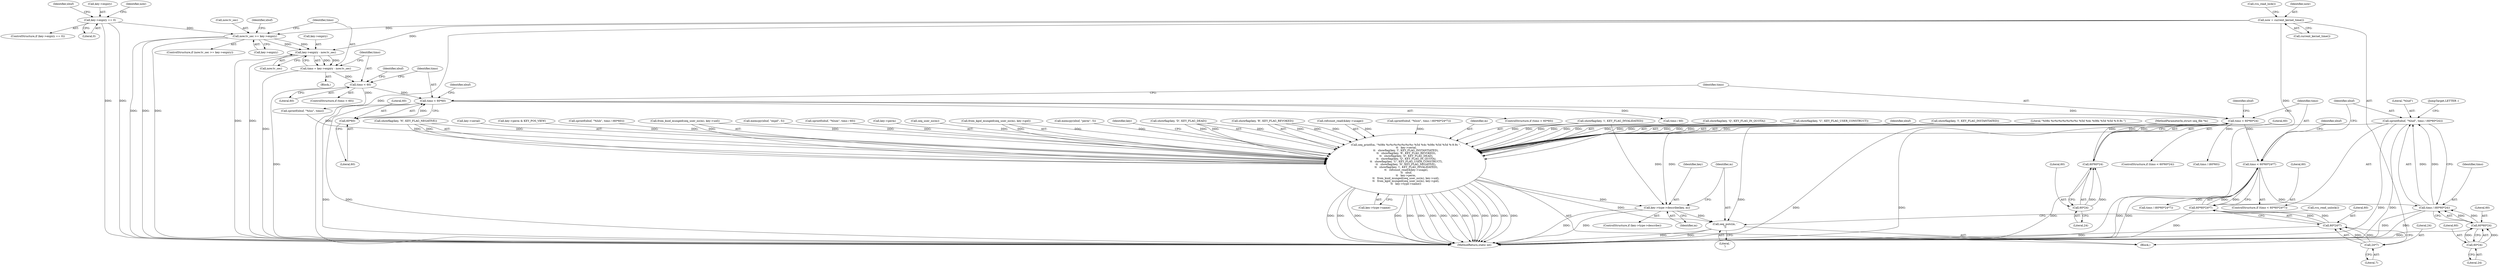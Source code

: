 digraph "0_linux_363b02dab09b3226f3bd1420dad9c72b79a42a76_12@API" {
"1000250" [label="(Call,sprintf(xbuf, \"%lud\", timo / (60*60*24)))"];
"1000253" [label="(Call,timo / (60*60*24))"];
"1000241" [label="(Call,timo < 60*60*24*7)"];
"1000224" [label="(Call,timo < 60*60*24)"];
"1000211" [label="(Call,timo < 60*60)"];
"1000202" [label="(Call,timo < 60)"];
"1000192" [label="(Call,timo = key->expiry - now.tv_sec)"];
"1000194" [label="(Call,key->expiry - now.tv_sec)"];
"1000178" [label="(Call,now.tv_sec >= key->expiry)"];
"1000161" [label="(Call,now = current_kernel_time())"];
"1000166" [label="(Call,key->expiry == 0)"];
"1000213" [label="(Call,60*60)"];
"1000226" [label="(Call,60*60*24)"];
"1000228" [label="(Call,60*24)"];
"1000243" [label="(Call,60*60*24*7)"];
"1000245" [label="(Call,60*24*7)"];
"1000247" [label="(Call,24*7)"];
"1000255" [label="(Call,60*60*24)"];
"1000257" [label="(Call,60*24)"];
"1000274" [label="(Call,seq_printf(m, \"%08x %c%c%c%c%c%c%c %5d %4s %08x %5d %5d %-9.9s \",\n \t\t   key->serial,\n\t\t   showflag(key, 'I', KEY_FLAG_INSTANTIATED),\n \t\t   showflag(key, 'R', KEY_FLAG_REVOKED),\n \t\t   showflag(key, 'D', KEY_FLAG_DEAD),\n \t\t   showflag(key, 'Q', KEY_FLAG_IN_QUOTA),\n \t\t   showflag(key, 'U', KEY_FLAG_USER_CONSTRUCT),\n\t\t   showflag(key, 'N', KEY_FLAG_NEGATIVE),\n \t\t   showflag(key, 'i', KEY_FLAG_INVALIDATED),\n \t\t   refcount_read(&key->usage),\n \t\t   xbuf,\n\t\t   key->perm,\n\t\t   from_kuid_munged(seq_user_ns(m), key->uid),\n\t\t   from_kgid_munged(seq_user_ns(m), key->gid),\n\t\t   key->type->name))"];
"1000340" [label="(Call,key->type->describe(key, m))"];
"1000343" [label="(Call,seq_putc(m, '\n'))"];
"1000203" [label="(Identifier,timo)"];
"1000246" [label="(Literal,60)"];
"1000248" [label="(Literal,24)"];
"1000232" [label="(Identifier,xbuf)"];
"1000292" [label="(Call,showflag(key, 'Q', KEY_FLAG_IN_QUOTA))"];
"1000296" [label="(Call,showflag(key, 'U', KEY_FLAG_USER_CONSTRUCT))"];
"1000257" [label="(Call,60*24)"];
"1000313" [label="(Identifier,xbuf)"];
"1000334" [label="(ControlStructure,if (key->type->describe))"];
"1000252" [label="(Literal,\"%lud\")"];
"1000262" [label="(Identifier,xbuf)"];
"1000204" [label="(Literal,60)"];
"1000192" [label="(Call,timo = key->expiry - now.tv_sec)"];
"1000213" [label="(Call,60*60)"];
"1000194" [label="(Call,key->expiry - now.tv_sec)"];
"1000243" [label="(Call,60*60*24*7)"];
"1000215" [label="(Literal,60)"];
"1000280" [label="(Call,showflag(key, 'I', KEY_FLAG_INSTANTIATED))"];
"1000340" [label="(Call,key->type->describe(key, m))"];
"1000245" [label="(Call,60*24*7)"];
"1000163" [label="(Call,current_kernel_time())"];
"1000170" [label="(Literal,0)"];
"1000224" [label="(Call,timo < 60*60*24)"];
"1000195" [label="(Call,key->expiry)"];
"1000349" [label="(MethodReturn,static int)"];
"1000276" [label="(Literal,\"%08x %c%c%c%c%c%c%c %5d %4s %08x %5d %5d %-9.9s \")"];
"1000284" [label="(Call,showflag(key, 'R', KEY_FLAG_REVOKED))"];
"1000167" [label="(Call,key->expiry)"];
"1000342" [label="(Identifier,m)"];
"1000344" [label="(Identifier,m)"];
"1000223" [label="(ControlStructure,if (timo < 60*60*24))"];
"1000255" [label="(Call,60*60*24)"];
"1000206" [label="(Identifier,xbuf)"];
"1000300" [label="(Call,showflag(key, 'N', KEY_FLAG_NEGATIVE))"];
"1000180" [label="(Identifier,now)"];
"1000225" [label="(Identifier,timo)"];
"1000277" [label="(Call,key->serial)"];
"1000244" [label="(Literal,60)"];
"1000251" [label="(Identifier,xbuf)"];
"1000166" [label="(Call,key->expiry == 0)"];
"1000179" [label="(Call,now.tv_sec)"];
"1000273" [label="(JumpTarget,LETTER :)"];
"1000230" [label="(Literal,24)"];
"1000346" [label="(Call,rcu_read_unlock())"];
"1000124" [label="(Call,key->perm & KEY_POS_VIEW)"];
"1000177" [label="(ControlStructure,if (now.tv_sec >= key->expiry))"];
"1000217" [label="(Identifier,xbuf)"];
"1000249" [label="(Literal,7)"];
"1000226" [label="(Call,60*60*24)"];
"1000341" [label="(Identifier,key)"];
"1000173" [label="(Identifier,xbuf)"];
"1000191" [label="(Block,)"];
"1000210" [label="(ControlStructure,if (timo < 60*60))"];
"1000219" [label="(Call,timo / 60)"];
"1000202" [label="(Call,timo < 60)"];
"1000250" [label="(Call,sprintf(xbuf, \"%lud\", timo / (60*60*24)))"];
"1000229" [label="(Literal,60)"];
"1000198" [label="(Call,now.tv_sec)"];
"1000256" [label="(Literal,60)"];
"1000231" [label="(Call,sprintf(xbuf, \"%luh\", timo / (60*60)))"];
"1000165" [label="(ControlStructure,if (key->expiry == 0))"];
"1000254" [label="(Identifier,timo)"];
"1000234" [label="(Call,timo / (60*60))"];
"1000345" [label="(Literal,'\n')"];
"1000104" [label="(MethodParameterIn,struct seq_file *m)"];
"1000182" [label="(Call,key->expiry)"];
"1000211" [label="(Call,timo < 60*60)"];
"1000259" [label="(Literal,24)"];
"1000317" [label="(Call,from_kuid_munged(seq_user_ns(m), key->uid))"];
"1000343" [label="(Call,seq_putc(m, '\n'))"];
"1000275" [label="(Identifier,m)"];
"1000329" [label="(Call,key->type->name)"];
"1000193" [label="(Identifier,timo)"];
"1000186" [label="(Call,memcpy(xbuf, \"expd\", 5))"];
"1000264" [label="(Call,timo / (60*60*24*7))"];
"1000205" [label="(Call,sprintf(xbuf, \"%lus\", timo))"];
"1000178" [label="(Call,now.tv_sec >= key->expiry)"];
"1000258" [label="(Literal,60)"];
"1000216" [label="(Call,sprintf(xbuf, \"%lum\", timo / 60))"];
"1000314" [label="(Call,key->perm)"];
"1000240" [label="(ControlStructure,if (timo < 60*60*24*7))"];
"1000161" [label="(Call,now = current_kernel_time())"];
"1000324" [label="(Call,seq_user_ns(m))"];
"1000164" [label="(Call,rcu_read_lock())"];
"1000323" [label="(Call,from_kgid_munged(seq_user_ns(m), key->gid))"];
"1000162" [label="(Identifier,now)"];
"1000172" [label="(Call,memcpy(xbuf, \"perm\", 5))"];
"1000242" [label="(Identifier,timo)"];
"1000201" [label="(ControlStructure,if (timo < 60))"];
"1000106" [label="(Block,)"];
"1000274" [label="(Call,seq_printf(m, \"%08x %c%c%c%c%c%c%c %5d %4s %08x %5d %5d %-9.9s \",\n \t\t   key->serial,\n\t\t   showflag(key, 'I', KEY_FLAG_INSTANTIATED),\n \t\t   showflag(key, 'R', KEY_FLAG_REVOKED),\n \t\t   showflag(key, 'D', KEY_FLAG_DEAD),\n \t\t   showflag(key, 'Q', KEY_FLAG_IN_QUOTA),\n \t\t   showflag(key, 'U', KEY_FLAG_USER_CONSTRUCT),\n\t\t   showflag(key, 'N', KEY_FLAG_NEGATIVE),\n \t\t   showflag(key, 'i', KEY_FLAG_INVALIDATED),\n \t\t   refcount_read(&key->usage),\n \t\t   xbuf,\n\t\t   key->perm,\n\t\t   from_kuid_munged(seq_user_ns(m), key->uid),\n\t\t   from_kgid_munged(seq_user_ns(m), key->gid),\n\t\t   key->type->name))"];
"1000241" [label="(Call,timo < 60*60*24*7)"];
"1000227" [label="(Literal,60)"];
"1000337" [label="(Identifier,key)"];
"1000228" [label="(Call,60*24)"];
"1000288" [label="(Call,showflag(key, 'D', KEY_FLAG_DEAD))"];
"1000212" [label="(Identifier,timo)"];
"1000308" [label="(Call,refcount_read(&key->usage))"];
"1000253" [label="(Call,timo / (60*60*24))"];
"1000304" [label="(Call,showflag(key, 'i', KEY_FLAG_INVALIDATED))"];
"1000261" [label="(Call,sprintf(xbuf, \"%luw\", timo / (60*60*24*7)))"];
"1000247" [label="(Call,24*7)"];
"1000214" [label="(Literal,60)"];
"1000187" [label="(Identifier,xbuf)"];
"1000250" -> "1000240"  [label="AST: "];
"1000250" -> "1000253"  [label="CFG: "];
"1000251" -> "1000250"  [label="AST: "];
"1000252" -> "1000250"  [label="AST: "];
"1000253" -> "1000250"  [label="AST: "];
"1000273" -> "1000250"  [label="CFG: "];
"1000250" -> "1000349"  [label="DDG: "];
"1000250" -> "1000349"  [label="DDG: "];
"1000253" -> "1000250"  [label="DDG: "];
"1000253" -> "1000250"  [label="DDG: "];
"1000250" -> "1000274"  [label="DDG: "];
"1000253" -> "1000255"  [label="CFG: "];
"1000254" -> "1000253"  [label="AST: "];
"1000255" -> "1000253"  [label="AST: "];
"1000253" -> "1000349"  [label="DDG: "];
"1000253" -> "1000349"  [label="DDG: "];
"1000241" -> "1000253"  [label="DDG: "];
"1000255" -> "1000253"  [label="DDG: "];
"1000255" -> "1000253"  [label="DDG: "];
"1000241" -> "1000240"  [label="AST: "];
"1000241" -> "1000243"  [label="CFG: "];
"1000242" -> "1000241"  [label="AST: "];
"1000243" -> "1000241"  [label="AST: "];
"1000251" -> "1000241"  [label="CFG: "];
"1000262" -> "1000241"  [label="CFG: "];
"1000241" -> "1000349"  [label="DDG: "];
"1000241" -> "1000349"  [label="DDG: "];
"1000224" -> "1000241"  [label="DDG: "];
"1000243" -> "1000241"  [label="DDG: "];
"1000243" -> "1000241"  [label="DDG: "];
"1000241" -> "1000264"  [label="DDG: "];
"1000224" -> "1000223"  [label="AST: "];
"1000224" -> "1000226"  [label="CFG: "];
"1000225" -> "1000224"  [label="AST: "];
"1000226" -> "1000224"  [label="AST: "];
"1000232" -> "1000224"  [label="CFG: "];
"1000242" -> "1000224"  [label="CFG: "];
"1000224" -> "1000349"  [label="DDG: "];
"1000224" -> "1000349"  [label="DDG: "];
"1000211" -> "1000224"  [label="DDG: "];
"1000226" -> "1000224"  [label="DDG: "];
"1000226" -> "1000224"  [label="DDG: "];
"1000224" -> "1000234"  [label="DDG: "];
"1000211" -> "1000210"  [label="AST: "];
"1000211" -> "1000213"  [label="CFG: "];
"1000212" -> "1000211"  [label="AST: "];
"1000213" -> "1000211"  [label="AST: "];
"1000217" -> "1000211"  [label="CFG: "];
"1000225" -> "1000211"  [label="CFG: "];
"1000211" -> "1000349"  [label="DDG: "];
"1000211" -> "1000349"  [label="DDG: "];
"1000202" -> "1000211"  [label="DDG: "];
"1000213" -> "1000211"  [label="DDG: "];
"1000211" -> "1000219"  [label="DDG: "];
"1000202" -> "1000201"  [label="AST: "];
"1000202" -> "1000204"  [label="CFG: "];
"1000203" -> "1000202"  [label="AST: "];
"1000204" -> "1000202"  [label="AST: "];
"1000206" -> "1000202"  [label="CFG: "];
"1000212" -> "1000202"  [label="CFG: "];
"1000202" -> "1000349"  [label="DDG: "];
"1000192" -> "1000202"  [label="DDG: "];
"1000202" -> "1000205"  [label="DDG: "];
"1000192" -> "1000191"  [label="AST: "];
"1000192" -> "1000194"  [label="CFG: "];
"1000193" -> "1000192"  [label="AST: "];
"1000194" -> "1000192"  [label="AST: "];
"1000203" -> "1000192"  [label="CFG: "];
"1000192" -> "1000349"  [label="DDG: "];
"1000194" -> "1000192"  [label="DDG: "];
"1000194" -> "1000192"  [label="DDG: "];
"1000194" -> "1000198"  [label="CFG: "];
"1000195" -> "1000194"  [label="AST: "];
"1000198" -> "1000194"  [label="AST: "];
"1000194" -> "1000349"  [label="DDG: "];
"1000194" -> "1000349"  [label="DDG: "];
"1000178" -> "1000194"  [label="DDG: "];
"1000178" -> "1000194"  [label="DDG: "];
"1000161" -> "1000194"  [label="DDG: "];
"1000178" -> "1000177"  [label="AST: "];
"1000178" -> "1000182"  [label="CFG: "];
"1000179" -> "1000178"  [label="AST: "];
"1000182" -> "1000178"  [label="AST: "];
"1000187" -> "1000178"  [label="CFG: "];
"1000193" -> "1000178"  [label="CFG: "];
"1000178" -> "1000349"  [label="DDG: "];
"1000178" -> "1000349"  [label="DDG: "];
"1000178" -> "1000349"  [label="DDG: "];
"1000161" -> "1000178"  [label="DDG: "];
"1000166" -> "1000178"  [label="DDG: "];
"1000161" -> "1000106"  [label="AST: "];
"1000161" -> "1000163"  [label="CFG: "];
"1000162" -> "1000161"  [label="AST: "];
"1000163" -> "1000161"  [label="AST: "];
"1000164" -> "1000161"  [label="CFG: "];
"1000161" -> "1000349"  [label="DDG: "];
"1000161" -> "1000349"  [label="DDG: "];
"1000166" -> "1000165"  [label="AST: "];
"1000166" -> "1000170"  [label="CFG: "];
"1000167" -> "1000166"  [label="AST: "];
"1000170" -> "1000166"  [label="AST: "];
"1000173" -> "1000166"  [label="CFG: "];
"1000180" -> "1000166"  [label="CFG: "];
"1000166" -> "1000349"  [label="DDG: "];
"1000166" -> "1000349"  [label="DDG: "];
"1000213" -> "1000215"  [label="CFG: "];
"1000214" -> "1000213"  [label="AST: "];
"1000215" -> "1000213"  [label="AST: "];
"1000226" -> "1000228"  [label="CFG: "];
"1000227" -> "1000226"  [label="AST: "];
"1000228" -> "1000226"  [label="AST: "];
"1000226" -> "1000349"  [label="DDG: "];
"1000228" -> "1000226"  [label="DDG: "];
"1000228" -> "1000226"  [label="DDG: "];
"1000228" -> "1000230"  [label="CFG: "];
"1000229" -> "1000228"  [label="AST: "];
"1000230" -> "1000228"  [label="AST: "];
"1000243" -> "1000245"  [label="CFG: "];
"1000244" -> "1000243"  [label="AST: "];
"1000245" -> "1000243"  [label="AST: "];
"1000243" -> "1000349"  [label="DDG: "];
"1000245" -> "1000243"  [label="DDG: "];
"1000245" -> "1000243"  [label="DDG: "];
"1000245" -> "1000247"  [label="CFG: "];
"1000246" -> "1000245"  [label="AST: "];
"1000247" -> "1000245"  [label="AST: "];
"1000245" -> "1000349"  [label="DDG: "];
"1000247" -> "1000245"  [label="DDG: "];
"1000247" -> "1000245"  [label="DDG: "];
"1000247" -> "1000249"  [label="CFG: "];
"1000248" -> "1000247"  [label="AST: "];
"1000249" -> "1000247"  [label="AST: "];
"1000255" -> "1000257"  [label="CFG: "];
"1000256" -> "1000255"  [label="AST: "];
"1000257" -> "1000255"  [label="AST: "];
"1000255" -> "1000349"  [label="DDG: "];
"1000257" -> "1000255"  [label="DDG: "];
"1000257" -> "1000255"  [label="DDG: "];
"1000257" -> "1000259"  [label="CFG: "];
"1000258" -> "1000257"  [label="AST: "];
"1000259" -> "1000257"  [label="AST: "];
"1000274" -> "1000106"  [label="AST: "];
"1000274" -> "1000329"  [label="CFG: "];
"1000275" -> "1000274"  [label="AST: "];
"1000276" -> "1000274"  [label="AST: "];
"1000277" -> "1000274"  [label="AST: "];
"1000280" -> "1000274"  [label="AST: "];
"1000284" -> "1000274"  [label="AST: "];
"1000288" -> "1000274"  [label="AST: "];
"1000292" -> "1000274"  [label="AST: "];
"1000296" -> "1000274"  [label="AST: "];
"1000300" -> "1000274"  [label="AST: "];
"1000304" -> "1000274"  [label="AST: "];
"1000308" -> "1000274"  [label="AST: "];
"1000313" -> "1000274"  [label="AST: "];
"1000314" -> "1000274"  [label="AST: "];
"1000317" -> "1000274"  [label="AST: "];
"1000323" -> "1000274"  [label="AST: "];
"1000329" -> "1000274"  [label="AST: "];
"1000337" -> "1000274"  [label="CFG: "];
"1000274" -> "1000349"  [label="DDG: "];
"1000274" -> "1000349"  [label="DDG: "];
"1000274" -> "1000349"  [label="DDG: "];
"1000274" -> "1000349"  [label="DDG: "];
"1000274" -> "1000349"  [label="DDG: "];
"1000274" -> "1000349"  [label="DDG: "];
"1000274" -> "1000349"  [label="DDG: "];
"1000274" -> "1000349"  [label="DDG: "];
"1000274" -> "1000349"  [label="DDG: "];
"1000274" -> "1000349"  [label="DDG: "];
"1000274" -> "1000349"  [label="DDG: "];
"1000274" -> "1000349"  [label="DDG: "];
"1000274" -> "1000349"  [label="DDG: "];
"1000274" -> "1000349"  [label="DDG: "];
"1000274" -> "1000349"  [label="DDG: "];
"1000324" -> "1000274"  [label="DDG: "];
"1000104" -> "1000274"  [label="DDG: "];
"1000280" -> "1000274"  [label="DDG: "];
"1000280" -> "1000274"  [label="DDG: "];
"1000280" -> "1000274"  [label="DDG: "];
"1000284" -> "1000274"  [label="DDG: "];
"1000284" -> "1000274"  [label="DDG: "];
"1000284" -> "1000274"  [label="DDG: "];
"1000288" -> "1000274"  [label="DDG: "];
"1000288" -> "1000274"  [label="DDG: "];
"1000288" -> "1000274"  [label="DDG: "];
"1000292" -> "1000274"  [label="DDG: "];
"1000292" -> "1000274"  [label="DDG: "];
"1000292" -> "1000274"  [label="DDG: "];
"1000296" -> "1000274"  [label="DDG: "];
"1000296" -> "1000274"  [label="DDG: "];
"1000296" -> "1000274"  [label="DDG: "];
"1000300" -> "1000274"  [label="DDG: "];
"1000300" -> "1000274"  [label="DDG: "];
"1000300" -> "1000274"  [label="DDG: "];
"1000304" -> "1000274"  [label="DDG: "];
"1000304" -> "1000274"  [label="DDG: "];
"1000304" -> "1000274"  [label="DDG: "];
"1000308" -> "1000274"  [label="DDG: "];
"1000186" -> "1000274"  [label="DDG: "];
"1000216" -> "1000274"  [label="DDG: "];
"1000205" -> "1000274"  [label="DDG: "];
"1000261" -> "1000274"  [label="DDG: "];
"1000231" -> "1000274"  [label="DDG: "];
"1000172" -> "1000274"  [label="DDG: "];
"1000124" -> "1000274"  [label="DDG: "];
"1000317" -> "1000274"  [label="DDG: "];
"1000317" -> "1000274"  [label="DDG: "];
"1000323" -> "1000274"  [label="DDG: "];
"1000323" -> "1000274"  [label="DDG: "];
"1000274" -> "1000340"  [label="DDG: "];
"1000274" -> "1000343"  [label="DDG: "];
"1000340" -> "1000334"  [label="AST: "];
"1000340" -> "1000342"  [label="CFG: "];
"1000341" -> "1000340"  [label="AST: "];
"1000342" -> "1000340"  [label="AST: "];
"1000344" -> "1000340"  [label="CFG: "];
"1000340" -> "1000349"  [label="DDG: "];
"1000340" -> "1000349"  [label="DDG: "];
"1000304" -> "1000340"  [label="DDG: "];
"1000104" -> "1000340"  [label="DDG: "];
"1000340" -> "1000343"  [label="DDG: "];
"1000343" -> "1000106"  [label="AST: "];
"1000343" -> "1000345"  [label="CFG: "];
"1000344" -> "1000343"  [label="AST: "];
"1000345" -> "1000343"  [label="AST: "];
"1000346" -> "1000343"  [label="CFG: "];
"1000343" -> "1000349"  [label="DDG: "];
"1000343" -> "1000349"  [label="DDG: "];
"1000104" -> "1000343"  [label="DDG: "];
}
